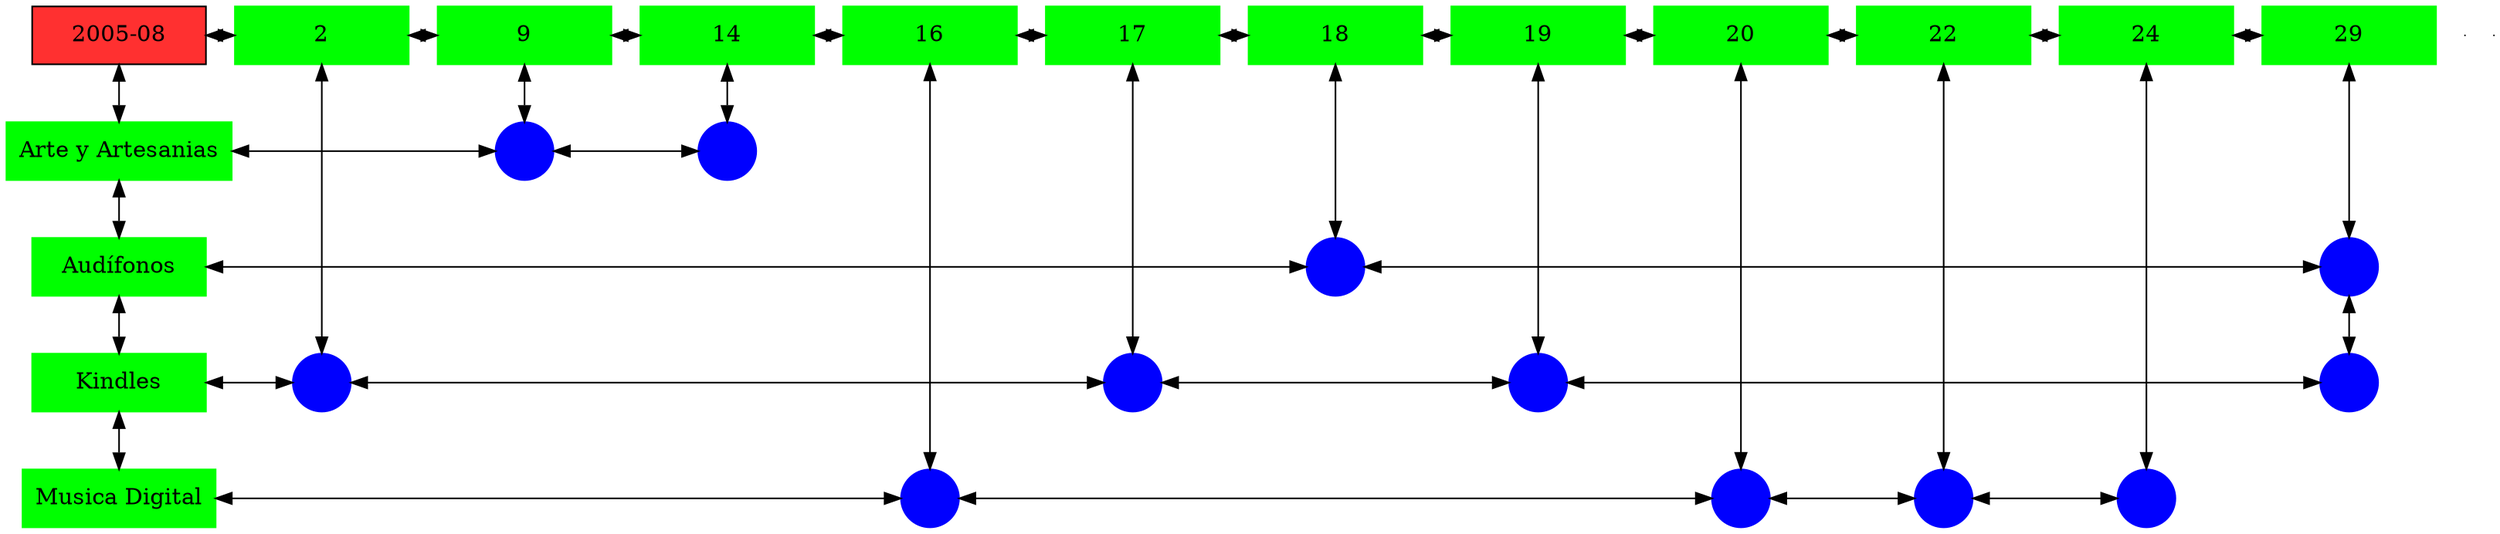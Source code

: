 digraph G{
node[shape="box"];
nodeMt[ label = "2005-08", width = 1.5, style = filled, fillcolor = firebrick1, group = 1 ];
e0[ shape = point, width = 0 ];
e1[ shape = point, width = 0 ];
node0xc001f2c8c0[label="2",color=green,style =filled,width = 1.5 group=2];
nodeMt->node0xc001f2c8c0[dir="both"];
{rank=same;nodeMt;node0xc001f2c8c0;}
node0xc001fa2690[label="9",color=green,style =filled,width = 1.5 group=9];
node0xc001f2c8c0->node0xc001fa2690[dir="both"];
{rank=same;node0xc001f2c8c0;node0xc001fa2690;}
node0xc002137630[label="14",color=green,style =filled,width = 1.5 group=14];
node0xc001fa2690->node0xc002137630[dir="both"];
{rank=same;node0xc001fa2690;node0xc002137630;}
node0xc0021360f0[label="16",color=green,style =filled,width = 1.5 group=16];
node0xc002137630->node0xc0021360f0[dir="both"];
{rank=same;node0xc002137630;node0xc0021360f0;}
node0xc00216a460[label="17",color=green,style =filled,width = 1.5 group=17];
node0xc0021360f0->node0xc00216a460[dir="both"];
{rank=same;node0xc0021360f0;node0xc00216a460;}
node0xc001f04a00[label="18",color=green,style =filled,width = 1.5 group=18];
node0xc00216a460->node0xc001f04a00[dir="both"];
{rank=same;node0xc00216a460;node0xc001f04a00;}
node0xc0021a20f0[label="19",color=green,style =filled,width = 1.5 group=19];
node0xc001f04a00->node0xc0021a20f0[dir="both"];
{rank=same;node0xc001f04a00;node0xc0021a20f0;}
node0xc0021cb6d0[label="20",color=green,style =filled,width = 1.5 group=20];
node0xc0021a20f0->node0xc0021cb6d0[dir="both"];
{rank=same;node0xc0021a20f0;node0xc0021cb6d0;}
node0xc001e96820[label="22",color=green,style =filled,width = 1.5 group=22];
node0xc0021cb6d0->node0xc001e96820[dir="both"];
{rank=same;node0xc0021cb6d0;node0xc001e96820;}
node0xc0020bef00[label="24",color=green,style =filled,width = 1.5 group=24];
node0xc001e96820->node0xc0020bef00[dir="both"];
{rank=same;node0xc001e96820;node0xc0020bef00;}
node0xc001e6e050[label="29",color=green,style =filled,width = 1.5 group=29];
node0xc0020bef00->node0xc001e6e050[dir="both"];
{rank=same;node0xc0020bef00;node0xc001e6e050;}
node0xc001fa2640[label="Arte y Artesanias",color=green,style =filled width = 1.5 group=1];
node0xc001f98d00[label="",color=blue,style =filled, width = 0.5 group=9 shape=circle];
node0xc001fa2640->node0xc001f98d00[dir="both"];
{rank=same;node0xc001fa2640;node0xc001f98d00;}
node0xc00213e500[label="",color=blue,style =filled, width = 0.5 group=14 shape=circle];
node0xc001f98d00->node0xc00213e500[dir="both"];
{rank=same;node0xc00213e500;node0xc001f98d00;}
node0xc001e6e000[label="Audífonos",color=green,style =filled width = 1.5 group=1];
node0xc001f00e00[label="",color=blue,style =filled, width = 0.5 group=18 shape=circle];
node0xc001e6e000->node0xc001f00e00[dir="both"];
{rank=same;node0xc001e6e000;node0xc001f00e00;}
node0xc001e5d780[label="",color=blue,style =filled, width = 0.5 group=29 shape=circle];
node0xc001f00e00->node0xc001e5d780[dir="both"];
{rank=same;node0xc001e5d780;node0xc001f00e00;}
node0xc001f054a0[label="Kindles",color=green,style =filled width = 1.5 group=1];
node0xc001f28b00[label="",color=blue,style =filled, width = 0.5 group=2 shape=circle];
node0xc001f054a0->node0xc001f28b00[dir="both"];
{rank=same;node0xc001f054a0;node0xc001f28b00;}
node0xc00216c280[label="",color=blue,style =filled, width = 0.5 group=17 shape=circle];
node0xc001f28b00->node0xc00216c280[dir="both"];
{rank=same;node0xc00216c280;node0xc001f28b00;}
node0xc002199200[label="",color=blue,style =filled, width = 0.5 group=19 shape=circle];
node0xc00216c280->node0xc002199200[dir="both"];
{rank=same;node0xc002199200;node0xc00216c280;}
node0xc001f01480[label="",color=blue,style =filled, width = 0.5 group=29 shape=circle];
node0xc002199200->node0xc001f01480[dir="both"];
{rank=same;node0xc001f01480;node0xc002199200;}
node0xc001e967d0[label="Musica Digital",color=green,style =filled width = 1.5 group=1];
node0xc00212b400[label="",color=blue,style =filled, width = 0.5 group=16 shape=circle];
node0xc001e967d0->node0xc00212b400[dir="both"];
{rank=same;node0xc001e967d0;node0xc00212b400;}
node0xc0021c3c80[label="",color=blue,style =filled, width = 0.5 group=20 shape=circle];
node0xc00212b400->node0xc0021c3c80[dir="both"];
{rank=same;node0xc0021c3c80;node0xc00212b400;}
node0xc001e8b300[label="",color=blue,style =filled, width = 0.5 group=22 shape=circle];
node0xc0021c3c80->node0xc001e8b300[dir="both"];
{rank=same;node0xc001e8b300;node0xc0021c3c80;}
node0xc0020bd080[label="",color=blue,style =filled, width = 0.5 group=24 shape=circle];
node0xc001e8b300->node0xc0020bd080[dir="both"];
{rank=same;node0xc0020bd080;node0xc001e8b300;}
node0xc001f2c8c0->node0xc001f28b00[dir="both"];
node0xc001fa2690->node0xc001f98d00[dir="both"];
node0xc002137630->node0xc00213e500[dir="both"];
node0xc0021360f0->node0xc00212b400[dir="both"];
node0xc00216a460->node0xc00216c280[dir="both"];
node0xc001f04a00->node0xc001f00e00[dir="both"];
node0xc0021a20f0->node0xc002199200[dir="both"];
node0xc0021cb6d0->node0xc0021c3c80[dir="both"];
node0xc001e96820->node0xc001e8b300[dir="both"];
node0xc0020bef00->node0xc0020bd080[dir="both"];
node0xc001e6e050->node0xc001e5d780[dir="both"];
node0xc001e5d780->node0xc001f01480[dir="both"];
nodeMt->node0xc001fa2640[dir="both"];
node0xc001fa2640->node0xc001e6e000[dir="both"];
node0xc001e6e000->node0xc001f054a0[dir="both"];
node0xc001f054a0->node0xc001e967d0[dir="both"];
}
